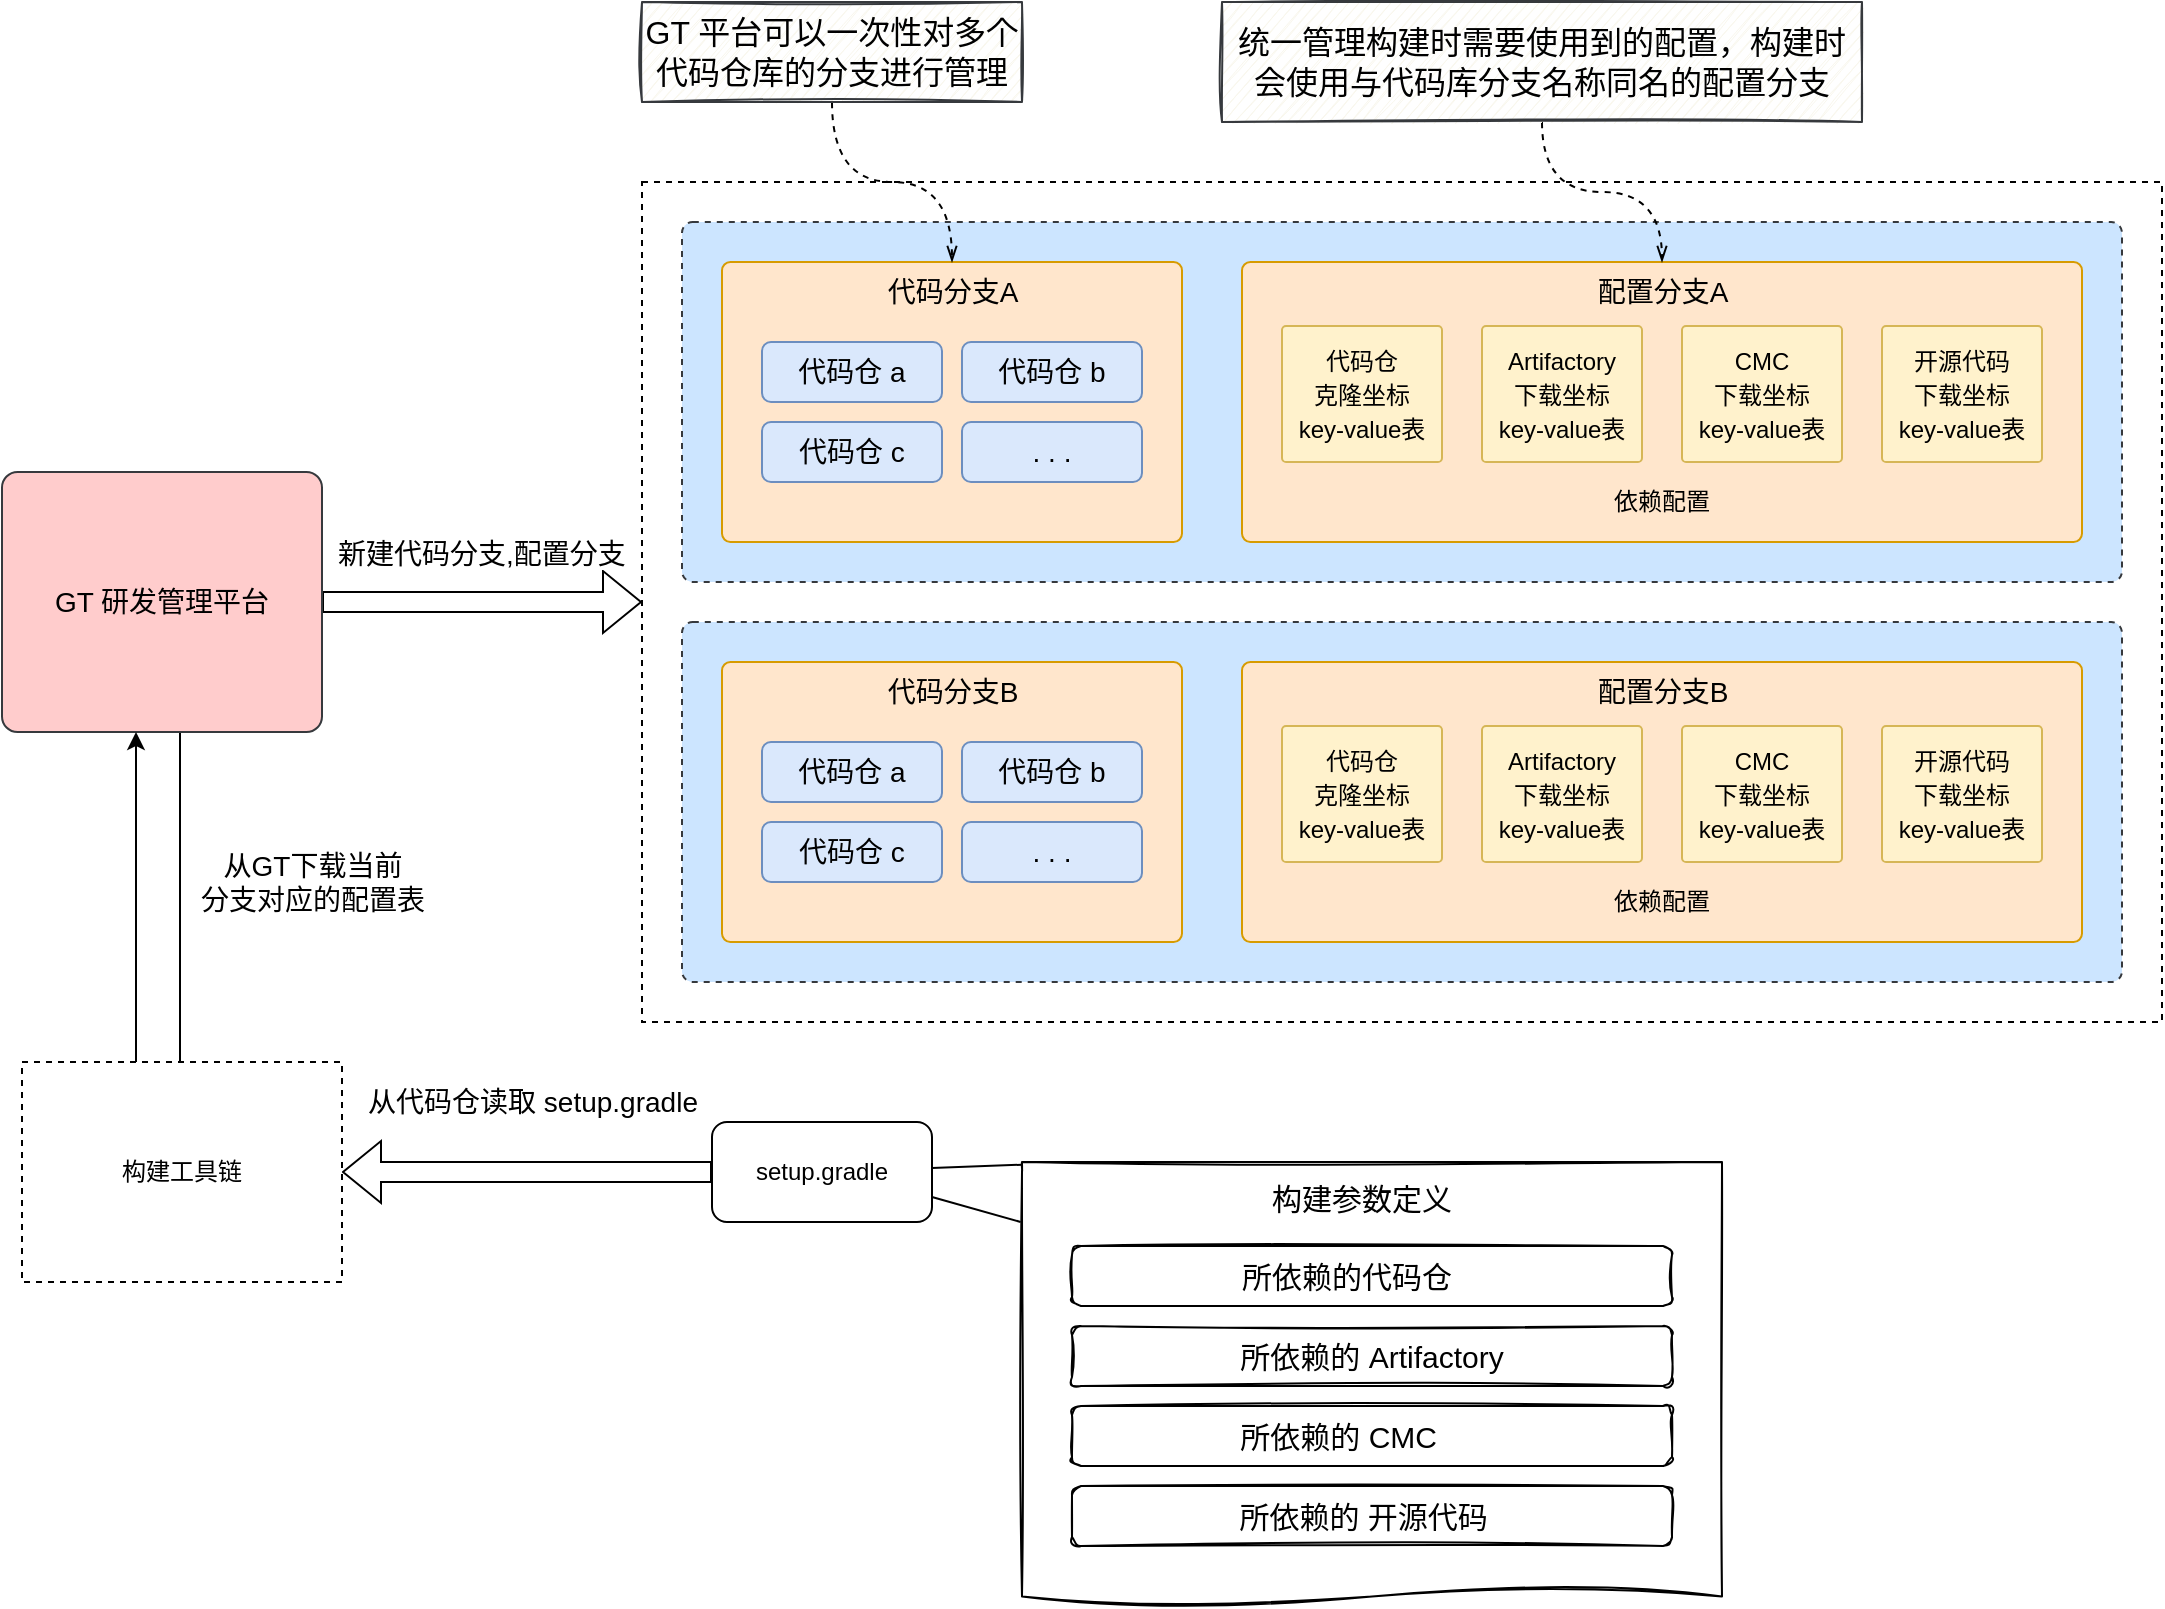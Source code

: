 <mxfile version="15.7.3" type="device"><diagram id="bVhtbBc-AIoHsUOATDC8" name="Page-1"><mxGraphModel dx="1958" dy="2007" grid="1" gridSize="10" guides="1" tooltips="1" connect="1" arrows="1" fold="1" page="1" pageScale="1" pageWidth="850" pageHeight="1100" math="0" shadow="0"><root><mxCell id="0"/><mxCell id="1" parent="0"/><mxCell id="ht7pMaBdlVAqloHcAJAu-63" value="" style="rounded=0;whiteSpace=wrap;html=1;dashed=1;fontSize=12;" vertex="1" parent="1"><mxGeometry x="280" width="760" height="420" as="geometry"/></mxCell><mxCell id="ht7pMaBdlVAqloHcAJAu-65" style="edgeStyle=none;shape=flexArrow;rounded=0;orthogonalLoop=1;jettySize=auto;html=1;fontSize=12;" edge="1" parent="1" source="ht7pMaBdlVAqloHcAJAu-1" target="ht7pMaBdlVAqloHcAJAu-61"><mxGeometry relative="1" as="geometry"/></mxCell><mxCell id="ht7pMaBdlVAqloHcAJAu-72" value="" style="edgeStyle=none;rounded=0;orthogonalLoop=1;jettySize=auto;html=1;fontSize=12;entryX=-0.002;entryY=0.135;entryDx=0;entryDy=0;entryPerimeter=0;endArrow=none;endFill=0;exitX=1;exitY=0.75;exitDx=0;exitDy=0;" edge="1" parent="1" source="ht7pMaBdlVAqloHcAJAu-1" target="ht7pMaBdlVAqloHcAJAu-70"><mxGeometry relative="1" as="geometry"/></mxCell><mxCell id="ht7pMaBdlVAqloHcAJAu-73" style="edgeStyle=none;rounded=0;orthogonalLoop=1;jettySize=auto;html=1;entryX=0.018;entryY=0.005;entryDx=0;entryDy=0;entryPerimeter=0;fontSize=12;endArrow=none;endFill=0;" edge="1" parent="1" source="ht7pMaBdlVAqloHcAJAu-1" target="ht7pMaBdlVAqloHcAJAu-70"><mxGeometry relative="1" as="geometry"/></mxCell><mxCell id="ht7pMaBdlVAqloHcAJAu-1" value="setup.gradle" style="rounded=1;whiteSpace=wrap;html=1;" vertex="1" parent="1"><mxGeometry x="315" y="470" width="110" height="50" as="geometry"/></mxCell><mxCell id="ht7pMaBdlVAqloHcAJAu-64" style="edgeStyle=none;shape=flexArrow;rounded=0;orthogonalLoop=1;jettySize=auto;html=1;entryX=0;entryY=0.5;entryDx=0;entryDy=0;fontSize=12;" edge="1" parent="1" source="ht7pMaBdlVAqloHcAJAu-3" target="ht7pMaBdlVAqloHcAJAu-63"><mxGeometry relative="1" as="geometry"/></mxCell><mxCell id="ht7pMaBdlVAqloHcAJAu-67" style="edgeStyle=none;rounded=0;orthogonalLoop=1;jettySize=auto;html=1;exitX=0.75;exitY=1;exitDx=0;exitDy=0;entryX=0.75;entryY=0;entryDx=0;entryDy=0;fontSize=12;" edge="1" parent="1"><mxGeometry relative="1" as="geometry"><mxPoint x="49" y="275" as="sourcePoint"/><mxPoint x="49" y="520" as="targetPoint"/></mxGeometry></mxCell><mxCell id="ht7pMaBdlVAqloHcAJAu-3" value="&lt;font style=&quot;font-size: 14px&quot;&gt;GT 研发管理平台&lt;/font&gt;" style="rounded=1;whiteSpace=wrap;html=1;arcSize=6;fillColor=#ffcccc;strokeColor=#36393d;" vertex="1" parent="1"><mxGeometry x="-40" y="145" width="160" height="130" as="geometry"/></mxCell><mxCell id="ht7pMaBdlVAqloHcAJAu-37" value="" style="group" vertex="1" connectable="0" parent="1"><mxGeometry x="300" y="20" width="720" height="180" as="geometry"/></mxCell><mxCell id="ht7pMaBdlVAqloHcAJAu-35" value="" style="rounded=1;whiteSpace=wrap;html=1;fontSize=12;arcSize=3;dashed=1;fillColor=#cce5ff;strokeColor=#36393d;" vertex="1" parent="ht7pMaBdlVAqloHcAJAu-37"><mxGeometry width="720" height="180" as="geometry"/></mxCell><mxCell id="ht7pMaBdlVAqloHcAJAu-23" value="" style="rounded=1;whiteSpace=wrap;html=1;fontSize=14;arcSize=3;fillColor=#ffe6cc;strokeColor=#d79b00;" vertex="1" parent="ht7pMaBdlVAqloHcAJAu-37"><mxGeometry x="280" y="20" width="420" height="140" as="geometry"/></mxCell><mxCell id="ht7pMaBdlVAqloHcAJAu-24" value="配置分支A" style="text;html=1;strokeColor=none;fillColor=none;align=center;verticalAlign=middle;whiteSpace=wrap;rounded=0;fontSize=14;" vertex="1" parent="ht7pMaBdlVAqloHcAJAu-37"><mxGeometry x="432.5" y="20" width="115" height="30" as="geometry"/></mxCell><mxCell id="ht7pMaBdlVAqloHcAJAu-26" value="&lt;font style=&quot;font-size: 12px&quot;&gt;Artifactory &lt;br&gt;下载坐标&lt;br&gt;key-value表&lt;/font&gt;" style="rounded=1;whiteSpace=wrap;html=1;fontSize=14;arcSize=3;fillColor=#fff2cc;strokeColor=#d6b656;" vertex="1" parent="ht7pMaBdlVAqloHcAJAu-37"><mxGeometry x="400" y="52" width="80" height="68" as="geometry"/></mxCell><mxCell id="ht7pMaBdlVAqloHcAJAu-27" value="&lt;font style=&quot;font-size: 12px&quot;&gt;CMC&lt;br&gt;下载坐标&lt;br&gt;key-value表&lt;/font&gt;" style="rounded=1;whiteSpace=wrap;html=1;fontSize=14;arcSize=3;fillColor=#fff2cc;strokeColor=#d6b656;" vertex="1" parent="ht7pMaBdlVAqloHcAJAu-37"><mxGeometry x="500" y="52" width="80" height="68" as="geometry"/></mxCell><mxCell id="ht7pMaBdlVAqloHcAJAu-28" value="&lt;font style=&quot;font-size: 12px&quot;&gt;开源代码&lt;br&gt;下载坐标&lt;br&gt;key-value表&lt;br&gt;&lt;/font&gt;" style="rounded=1;whiteSpace=wrap;html=1;fontSize=14;arcSize=3;fillColor=#fff2cc;strokeColor=#d6b656;" vertex="1" parent="ht7pMaBdlVAqloHcAJAu-37"><mxGeometry x="600" y="52" width="80" height="68" as="geometry"/></mxCell><mxCell id="ht7pMaBdlVAqloHcAJAu-11" value="" style="rounded=1;whiteSpace=wrap;html=1;fontSize=14;arcSize=3;fillColor=#ffe6cc;strokeColor=#d79b00;" vertex="1" parent="ht7pMaBdlVAqloHcAJAu-37"><mxGeometry x="20" y="20" width="230" height="140" as="geometry"/></mxCell><mxCell id="ht7pMaBdlVAqloHcAJAu-7" value="代码仓 a" style="rounded=1;whiteSpace=wrap;html=1;fontSize=14;fillColor=#dae8fc;strokeColor=#6c8ebf;" vertex="1" parent="ht7pMaBdlVAqloHcAJAu-37"><mxGeometry x="40" y="60" width="90" height="30" as="geometry"/></mxCell><mxCell id="ht7pMaBdlVAqloHcAJAu-8" value="代码仓 b" style="rounded=1;whiteSpace=wrap;html=1;fontSize=14;fillColor=#dae8fc;strokeColor=#6c8ebf;" vertex="1" parent="ht7pMaBdlVAqloHcAJAu-37"><mxGeometry x="140" y="60" width="90" height="30" as="geometry"/></mxCell><mxCell id="ht7pMaBdlVAqloHcAJAu-9" value="代码仓 c" style="rounded=1;whiteSpace=wrap;html=1;fontSize=14;fillColor=#dae8fc;strokeColor=#6c8ebf;" vertex="1" parent="ht7pMaBdlVAqloHcAJAu-37"><mxGeometry x="40" y="100" width="90" height="30" as="geometry"/></mxCell><mxCell id="ht7pMaBdlVAqloHcAJAu-10" value=". . ." style="rounded=1;whiteSpace=wrap;html=1;fontSize=14;fillColor=#dae8fc;strokeColor=#6c8ebf;" vertex="1" parent="ht7pMaBdlVAqloHcAJAu-37"><mxGeometry x="140" y="100" width="90" height="30" as="geometry"/></mxCell><mxCell id="ht7pMaBdlVAqloHcAJAu-13" value="代码分支A" style="text;html=1;strokeColor=none;fillColor=none;align=center;verticalAlign=middle;whiteSpace=wrap;rounded=0;fontSize=14;" vertex="1" parent="ht7pMaBdlVAqloHcAJAu-37"><mxGeometry x="77.5" y="20" width="115" height="30" as="geometry"/></mxCell><mxCell id="ht7pMaBdlVAqloHcAJAu-34" value="&lt;font style=&quot;font-size: 12px&quot;&gt;代码仓&lt;br&gt;克隆坐标&lt;br&gt;key-value表&lt;/font&gt;" style="rounded=1;whiteSpace=wrap;html=1;fontSize=14;arcSize=3;fillColor=#fff2cc;strokeColor=#d6b656;" vertex="1" parent="ht7pMaBdlVAqloHcAJAu-37"><mxGeometry x="300" y="52" width="80" height="68" as="geometry"/></mxCell><mxCell id="ht7pMaBdlVAqloHcAJAu-36" value="依赖配置" style="text;html=1;strokeColor=none;fillColor=none;align=center;verticalAlign=middle;whiteSpace=wrap;rounded=0;dashed=1;fontSize=12;" vertex="1" parent="ht7pMaBdlVAqloHcAJAu-37"><mxGeometry x="460" y="125" width="60" height="30" as="geometry"/></mxCell><mxCell id="ht7pMaBdlVAqloHcAJAu-38" value="" style="group" vertex="1" connectable="0" parent="1"><mxGeometry x="300" y="220" width="720" height="180" as="geometry"/></mxCell><mxCell id="ht7pMaBdlVAqloHcAJAu-39" value="" style="rounded=1;whiteSpace=wrap;html=1;fontSize=12;arcSize=3;dashed=1;fillColor=#cce5ff;strokeColor=#36393d;" vertex="1" parent="ht7pMaBdlVAqloHcAJAu-38"><mxGeometry width="720" height="180" as="geometry"/></mxCell><mxCell id="ht7pMaBdlVAqloHcAJAu-40" value="" style="rounded=1;whiteSpace=wrap;html=1;fontSize=14;arcSize=3;fillColor=#ffe6cc;strokeColor=#d79b00;" vertex="1" parent="ht7pMaBdlVAqloHcAJAu-38"><mxGeometry x="280" y="20" width="420" height="140" as="geometry"/></mxCell><mxCell id="ht7pMaBdlVAqloHcAJAu-41" value="配置分支B" style="text;html=1;strokeColor=none;fillColor=none;align=center;verticalAlign=middle;whiteSpace=wrap;rounded=0;fontSize=14;" vertex="1" parent="ht7pMaBdlVAqloHcAJAu-38"><mxGeometry x="432.5" y="20" width="115" height="30" as="geometry"/></mxCell><mxCell id="ht7pMaBdlVAqloHcAJAu-42" value="&lt;font style=&quot;font-size: 12px&quot;&gt;Artifactory &lt;br&gt;下载坐标&lt;br&gt;key-value表&lt;/font&gt;" style="rounded=1;whiteSpace=wrap;html=1;fontSize=14;arcSize=3;fillColor=#fff2cc;strokeColor=#d6b656;" vertex="1" parent="ht7pMaBdlVAqloHcAJAu-38"><mxGeometry x="400" y="52" width="80" height="68" as="geometry"/></mxCell><mxCell id="ht7pMaBdlVAqloHcAJAu-43" value="&lt;font style=&quot;font-size: 12px&quot;&gt;CMC&lt;br&gt;下载坐标&lt;br&gt;key-value表&lt;/font&gt;" style="rounded=1;whiteSpace=wrap;html=1;fontSize=14;arcSize=3;fillColor=#fff2cc;strokeColor=#d6b656;" vertex="1" parent="ht7pMaBdlVAqloHcAJAu-38"><mxGeometry x="500" y="52" width="80" height="68" as="geometry"/></mxCell><mxCell id="ht7pMaBdlVAqloHcAJAu-44" value="&lt;font style=&quot;font-size: 12px&quot;&gt;开源代码&lt;br&gt;下载坐标&lt;br&gt;key-value表&lt;br&gt;&lt;/font&gt;" style="rounded=1;whiteSpace=wrap;html=1;fontSize=14;arcSize=3;fillColor=#fff2cc;strokeColor=#d6b656;" vertex="1" parent="ht7pMaBdlVAqloHcAJAu-38"><mxGeometry x="600" y="52" width="80" height="68" as="geometry"/></mxCell><mxCell id="ht7pMaBdlVAqloHcAJAu-45" value="" style="rounded=1;whiteSpace=wrap;html=1;fontSize=14;arcSize=3;fillColor=#ffe6cc;strokeColor=#d79b00;" vertex="1" parent="ht7pMaBdlVAqloHcAJAu-38"><mxGeometry x="20" y="20" width="230" height="140" as="geometry"/></mxCell><mxCell id="ht7pMaBdlVAqloHcAJAu-46" value="代码仓 a" style="rounded=1;whiteSpace=wrap;html=1;fontSize=14;fillColor=#dae8fc;strokeColor=#6c8ebf;" vertex="1" parent="ht7pMaBdlVAqloHcAJAu-38"><mxGeometry x="40" y="60" width="90" height="30" as="geometry"/></mxCell><mxCell id="ht7pMaBdlVAqloHcAJAu-47" value="代码仓 b" style="rounded=1;whiteSpace=wrap;html=1;fontSize=14;fillColor=#dae8fc;strokeColor=#6c8ebf;" vertex="1" parent="ht7pMaBdlVAqloHcAJAu-38"><mxGeometry x="140" y="60" width="90" height="30" as="geometry"/></mxCell><mxCell id="ht7pMaBdlVAqloHcAJAu-48" value="代码仓 c" style="rounded=1;whiteSpace=wrap;html=1;fontSize=14;fillColor=#dae8fc;strokeColor=#6c8ebf;" vertex="1" parent="ht7pMaBdlVAqloHcAJAu-38"><mxGeometry x="40" y="100" width="90" height="30" as="geometry"/></mxCell><mxCell id="ht7pMaBdlVAqloHcAJAu-49" value=". . ." style="rounded=1;whiteSpace=wrap;html=1;fontSize=14;fillColor=#dae8fc;strokeColor=#6c8ebf;" vertex="1" parent="ht7pMaBdlVAqloHcAJAu-38"><mxGeometry x="140" y="100" width="90" height="30" as="geometry"/></mxCell><mxCell id="ht7pMaBdlVAqloHcAJAu-50" value="代码分支B" style="text;html=1;strokeColor=none;fillColor=none;align=center;verticalAlign=middle;whiteSpace=wrap;rounded=0;fontSize=14;" vertex="1" parent="ht7pMaBdlVAqloHcAJAu-38"><mxGeometry x="77.5" y="20" width="115" height="30" as="geometry"/></mxCell><mxCell id="ht7pMaBdlVAqloHcAJAu-51" value="&lt;font style=&quot;font-size: 12px&quot;&gt;代码仓&lt;br&gt;克隆坐标&lt;br&gt;key-value表&lt;/font&gt;" style="rounded=1;whiteSpace=wrap;html=1;fontSize=14;arcSize=3;fillColor=#fff2cc;strokeColor=#d6b656;" vertex="1" parent="ht7pMaBdlVAqloHcAJAu-38"><mxGeometry x="300" y="52" width="80" height="68" as="geometry"/></mxCell><mxCell id="ht7pMaBdlVAqloHcAJAu-52" value="依赖配置" style="text;html=1;strokeColor=none;fillColor=none;align=center;verticalAlign=middle;whiteSpace=wrap;rounded=0;dashed=1;fontSize=12;" vertex="1" parent="ht7pMaBdlVAqloHcAJAu-38"><mxGeometry x="460" y="125" width="60" height="30" as="geometry"/></mxCell><mxCell id="ht7pMaBdlVAqloHcAJAu-68" style="edgeStyle=none;rounded=0;orthogonalLoop=1;jettySize=auto;html=1;exitX=0.25;exitY=0;exitDx=0;exitDy=0;entryX=0.25;entryY=1;entryDx=0;entryDy=0;fontSize=12;" edge="1" parent="1"><mxGeometry relative="1" as="geometry"><mxPoint x="27" y="520" as="sourcePoint"/><mxPoint x="27" y="275" as="targetPoint"/></mxGeometry></mxCell><mxCell id="ht7pMaBdlVAqloHcAJAu-61" value="构建工具链" style="rounded=0;whiteSpace=wrap;html=1;dashed=1;fontSize=12;" vertex="1" parent="1"><mxGeometry x="-30" y="440" width="160" height="110" as="geometry"/></mxCell><mxCell id="ht7pMaBdlVAqloHcAJAu-69" value="&lt;font style=&quot;font-size: 14px&quot;&gt;从代码仓读取 setup.gradle&lt;/font&gt;" style="text;html=1;align=center;verticalAlign=middle;resizable=0;points=[];autosize=1;strokeColor=none;fillColor=none;fontSize=12;" vertex="1" parent="1"><mxGeometry x="135" y="450" width="180" height="20" as="geometry"/></mxCell><mxCell id="ht7pMaBdlVAqloHcAJAu-80" value="从GT下载当前&lt;br&gt;分支对应的配置表" style="text;html=1;align=center;verticalAlign=middle;resizable=0;points=[];autosize=1;strokeColor=none;fillColor=none;fontSize=14;" vertex="1" parent="1"><mxGeometry x="50" y="330" width="130" height="40" as="geometry"/></mxCell><mxCell id="ht7pMaBdlVAqloHcAJAu-81" value="" style="group" vertex="1" connectable="0" parent="1"><mxGeometry x="470" y="490" width="350" height="222" as="geometry"/></mxCell><mxCell id="ht7pMaBdlVAqloHcAJAu-70" value="" style="shape=document;whiteSpace=wrap;html=1;boundedLbl=1;fontSize=12;size=0.043;sketch=1;" vertex="1" parent="ht7pMaBdlVAqloHcAJAu-81"><mxGeometry width="350" height="222" as="geometry"/></mxCell><mxCell id="ht7pMaBdlVAqloHcAJAu-74" value="&lt;font style=&quot;font-size: 15px&quot;&gt;所依赖的代码仓&amp;nbsp; &amp;nbsp; &amp;nbsp;&amp;nbsp;&lt;/font&gt;" style="rounded=1;whiteSpace=wrap;html=1;fontSize=12;sketch=1;" vertex="1" parent="ht7pMaBdlVAqloHcAJAu-81"><mxGeometry x="25" y="42" width="300" height="30" as="geometry"/></mxCell><mxCell id="ht7pMaBdlVAqloHcAJAu-75" value="&lt;font style=&quot;font-size: 15px&quot;&gt;所依赖的 Artifactory&lt;/font&gt;" style="rounded=1;whiteSpace=wrap;html=1;fontSize=12;sketch=1;" vertex="1" parent="ht7pMaBdlVAqloHcAJAu-81"><mxGeometry x="25" y="82" width="300" height="30" as="geometry"/></mxCell><mxCell id="ht7pMaBdlVAqloHcAJAu-76" value="&lt;font style=&quot;font-size: 15px&quot;&gt;所依赖的 CMC&amp;nbsp; &amp;nbsp; &amp;nbsp; &amp;nbsp;&amp;nbsp;&lt;/font&gt;" style="rounded=1;whiteSpace=wrap;html=1;fontSize=12;sketch=1;" vertex="1" parent="ht7pMaBdlVAqloHcAJAu-81"><mxGeometry x="25" y="122" width="300" height="30" as="geometry"/></mxCell><mxCell id="ht7pMaBdlVAqloHcAJAu-77" value="&lt;font style=&quot;font-size: 15px&quot;&gt;所依赖的 开源代码&amp;nbsp;&amp;nbsp;&lt;/font&gt;" style="rounded=1;whiteSpace=wrap;html=1;fontSize=12;sketch=1;" vertex="1" parent="ht7pMaBdlVAqloHcAJAu-81"><mxGeometry x="25" y="162" width="300" height="30" as="geometry"/></mxCell><mxCell id="ht7pMaBdlVAqloHcAJAu-78" value="构建参数定义" style="text;html=1;strokeColor=none;fillColor=none;align=center;verticalAlign=middle;whiteSpace=wrap;rounded=0;sketch=1;fontSize=15;" vertex="1" parent="ht7pMaBdlVAqloHcAJAu-81"><mxGeometry x="90" y="3" width="160" height="30" as="geometry"/></mxCell><mxCell id="ht7pMaBdlVAqloHcAJAu-83" style="edgeStyle=orthogonalEdgeStyle;rounded=0;orthogonalLoop=1;jettySize=auto;html=1;entryX=0.5;entryY=0;entryDx=0;entryDy=0;fontSize=16;endArrow=openThin;endFill=0;dashed=1;curved=1;" edge="1" parent="1" source="ht7pMaBdlVAqloHcAJAu-82" target="ht7pMaBdlVAqloHcAJAu-13"><mxGeometry relative="1" as="geometry"/></mxCell><mxCell id="ht7pMaBdlVAqloHcAJAu-82" value="&lt;font style=&quot;font-size: 16px&quot;&gt;GT 平台可以一次性对多个代码仓库的分支进行管理&lt;/font&gt;" style="text;html=1;strokeColor=#36393d;fillColor=#f9f7ed;align=center;verticalAlign=middle;whiteSpace=wrap;rounded=0;sketch=1;fontSize=14;" vertex="1" parent="1"><mxGeometry x="280" y="-90" width="190" height="50" as="geometry"/></mxCell><mxCell id="ht7pMaBdlVAqloHcAJAu-86" style="edgeStyle=orthogonalEdgeStyle;curved=1;rounded=0;orthogonalLoop=1;jettySize=auto;html=1;entryX=0.5;entryY=0;entryDx=0;entryDy=0;dashed=1;fontSize=16;endArrow=openThin;endFill=0;" edge="1" parent="1" source="ht7pMaBdlVAqloHcAJAu-85" target="ht7pMaBdlVAqloHcAJAu-24"><mxGeometry relative="1" as="geometry"/></mxCell><mxCell id="ht7pMaBdlVAqloHcAJAu-85" value="&lt;span&gt;统一管理构建时需要使用到的配置，构建时会使用与代码库分支名称同名的配置分支&lt;/span&gt;" style="text;html=1;strokeColor=#36393d;fillColor=#f9f7ed;align=center;verticalAlign=middle;whiteSpace=wrap;rounded=0;sketch=1;fontSize=16;" vertex="1" parent="1"><mxGeometry x="570" y="-90" width="320" height="60" as="geometry"/></mxCell><mxCell id="ht7pMaBdlVAqloHcAJAu-88" value="&lt;span style=&quot;background-color: rgb(255 , 255 , 255)&quot;&gt;&lt;font style=&quot;font-size: 14px&quot;&gt;新建代码分支,配置分支&lt;/font&gt;&lt;/span&gt;" style="text;html=1;strokeColor=none;fillColor=none;align=center;verticalAlign=middle;whiteSpace=wrap;rounded=0;sketch=1;fontSize=16;" vertex="1" parent="1"><mxGeometry x="120" y="169" width="160" height="31" as="geometry"/></mxCell></root></mxGraphModel></diagram></mxfile>